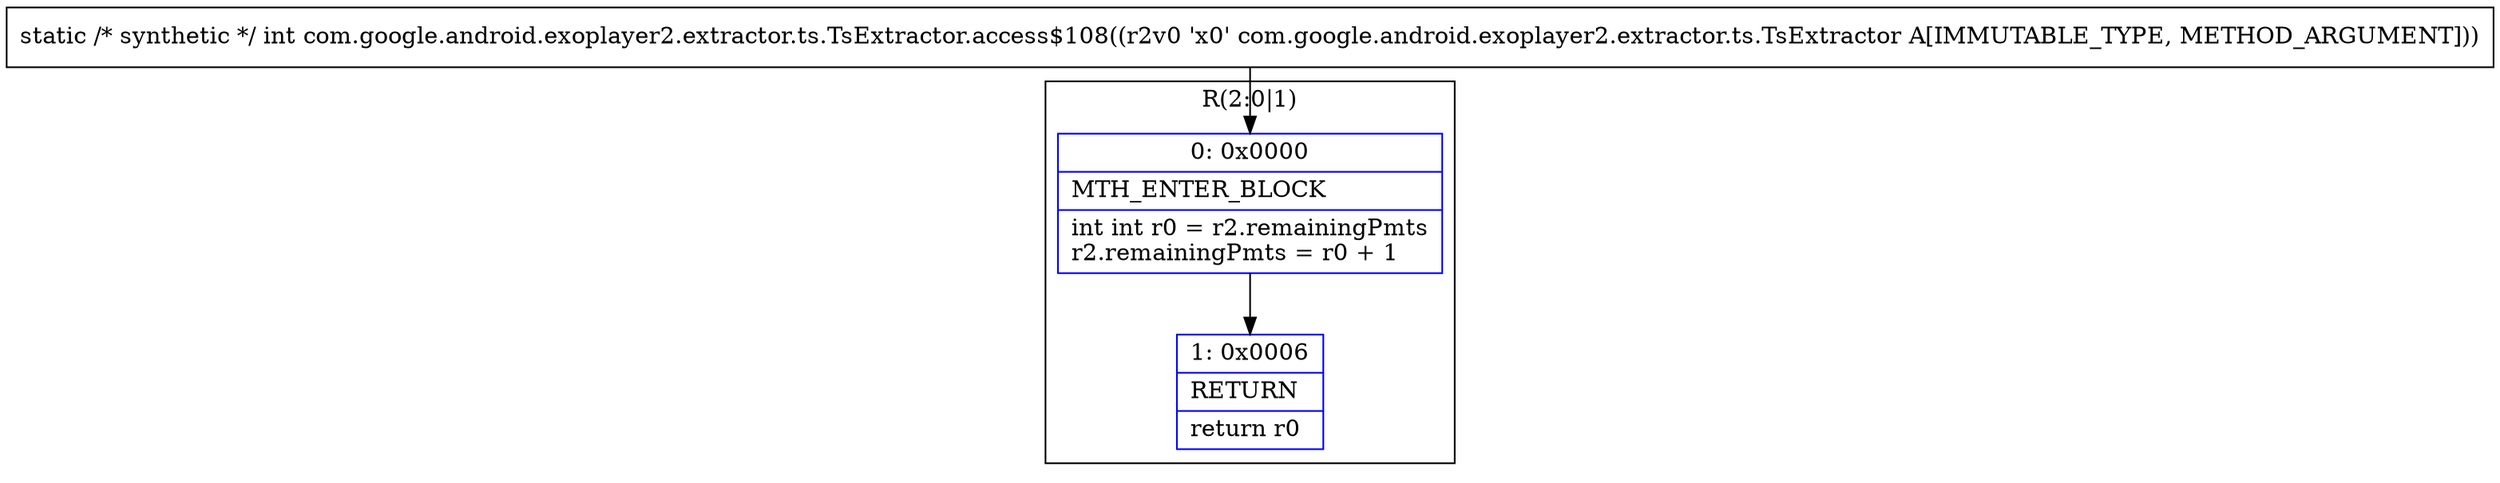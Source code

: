 digraph "CFG forcom.google.android.exoplayer2.extractor.ts.TsExtractor.access$108(Lcom\/google\/android\/exoplayer2\/extractor\/ts\/TsExtractor;)I" {
subgraph cluster_Region_1373966410 {
label = "R(2:0|1)";
node [shape=record,color=blue];
Node_0 [shape=record,label="{0\:\ 0x0000|MTH_ENTER_BLOCK\l|int int r0 = r2.remainingPmts\lr2.remainingPmts = r0 + 1\l}"];
Node_1 [shape=record,label="{1\:\ 0x0006|RETURN\l|return r0\l}"];
}
MethodNode[shape=record,label="{static \/* synthetic *\/ int com.google.android.exoplayer2.extractor.ts.TsExtractor.access$108((r2v0 'x0' com.google.android.exoplayer2.extractor.ts.TsExtractor A[IMMUTABLE_TYPE, METHOD_ARGUMENT])) }"];
MethodNode -> Node_0;
Node_0 -> Node_1;
}

